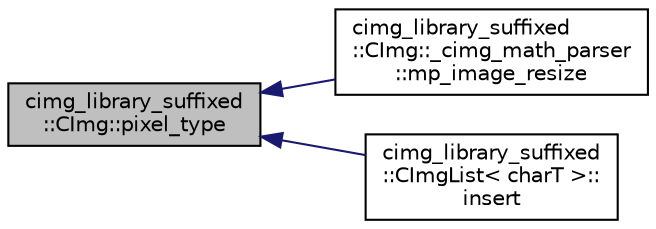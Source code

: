 digraph "cimg_library_suffixed::CImg::pixel_type"
{
  edge [fontname="Helvetica",fontsize="10",labelfontname="Helvetica",labelfontsize="10"];
  node [fontname="Helvetica",fontsize="10",shape=record];
  rankdir="LR";
  Node2868 [label="cimg_library_suffixed\l::CImg::pixel_type",height=0.2,width=0.4,color="black", fillcolor="grey75", style="filled", fontcolor="black"];
  Node2868 -> Node2869 [dir="back",color="midnightblue",fontsize="10",style="solid",fontname="Helvetica"];
  Node2869 [label="cimg_library_suffixed\l::CImg::_cimg_math_parser\l::mp_image_resize",height=0.2,width=0.4,color="black", fillcolor="white", style="filled",URL="$structcimg__library__suffixed_1_1_c_img_1_1__cimg__math__parser.html#ad676e1626e3d1e0abc5317527ecb9e6f"];
  Node2868 -> Node2870 [dir="back",color="midnightblue",fontsize="10",style="solid",fontname="Helvetica"];
  Node2870 [label="cimg_library_suffixed\l::CImgList\< charT \>::\linsert",height=0.2,width=0.4,color="black", fillcolor="white", style="filled",URL="$structcimg__library__suffixed_1_1_c_img_list.html#a84deef3a7cce5b08836947886ccdffac",tooltip="Insert a copy of the image img into the current image list, at position pos. "];
}
